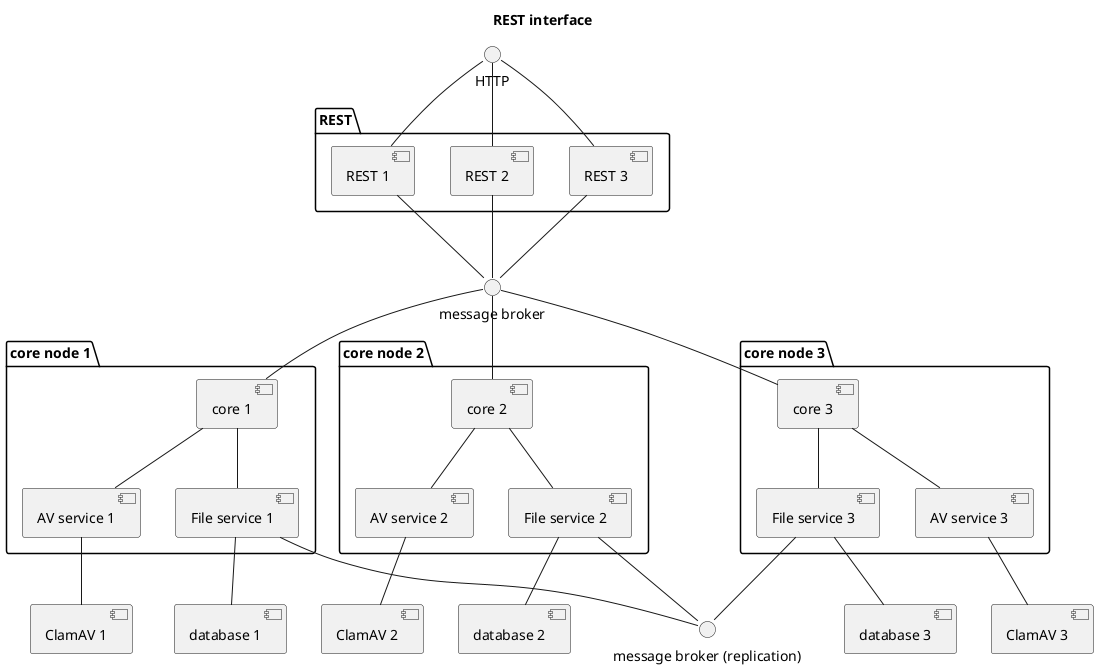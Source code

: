 @startuml

title REST interface

interface "HTTP" as http
interface "message broker" as broker
interface "message broker (replication)" as broker2


package "REST" {
    [REST 3]
    [REST 2]
    [REST 1]
}

package "core node 1" {
    [core 1]
    [AV service 1]
    [File service 1]
}

package "core node 2" {
    [core 2]
    [AV service 2]
    [File service 2]
}

package "core node 3" {
    [core 3]
    [AV service 3]
    [File service 3]
}

http -- [REST 1]
http -- [REST 2]
http -- [REST 3]

[REST 1] -- broker
[REST 2] -- broker
[REST 3] -- broker

broker -- [core 1]
broker -- [core 2]
broker -- [core 3]

[core 1] -- [AV service 1]
[core 2] -- [AV service 2]
[core 3] -- [AV service 3]

[core 1] -- [File service 1]
[core 2] -- [File service 2]
[core 3] -- [File service 3]

[AV service 1] -- [ClamAV 1]
[AV service 2] -- [ClamAV 2]
[AV service 3] -- [ClamAV 3]

[File service 1] -- [database 1]
[File service 2] -- [database 2]
[File service 3] -- [database 3]

[File service 1] -- broker2
[File service 2] -- broker2
[File service 3] -- broker2

@enduml
